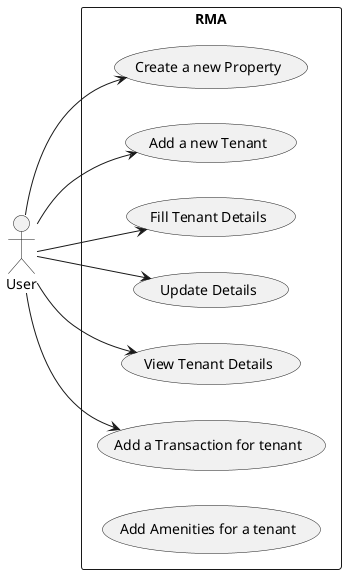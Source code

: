 @startuml
left to right direction
actor "User" as fc
rectangle RMA {
  usecase "Create a new Property" as UC1
  usecase "Add a new Tenant" as UC2
  usecase "Fill Tenant Details" as UC3
  usecase "Update Details" as UC4
  usecase "View Tenant Details" as UC5
  usecase "Add a Transaction for tenant" as UC6
  usecase "Add Amenities for a tenant" as UC7

}

fc --> UC1
fc --> UC2
fc --> UC3
fc --> UC4
fc --> UC5
fc --> UC6

@enduml
